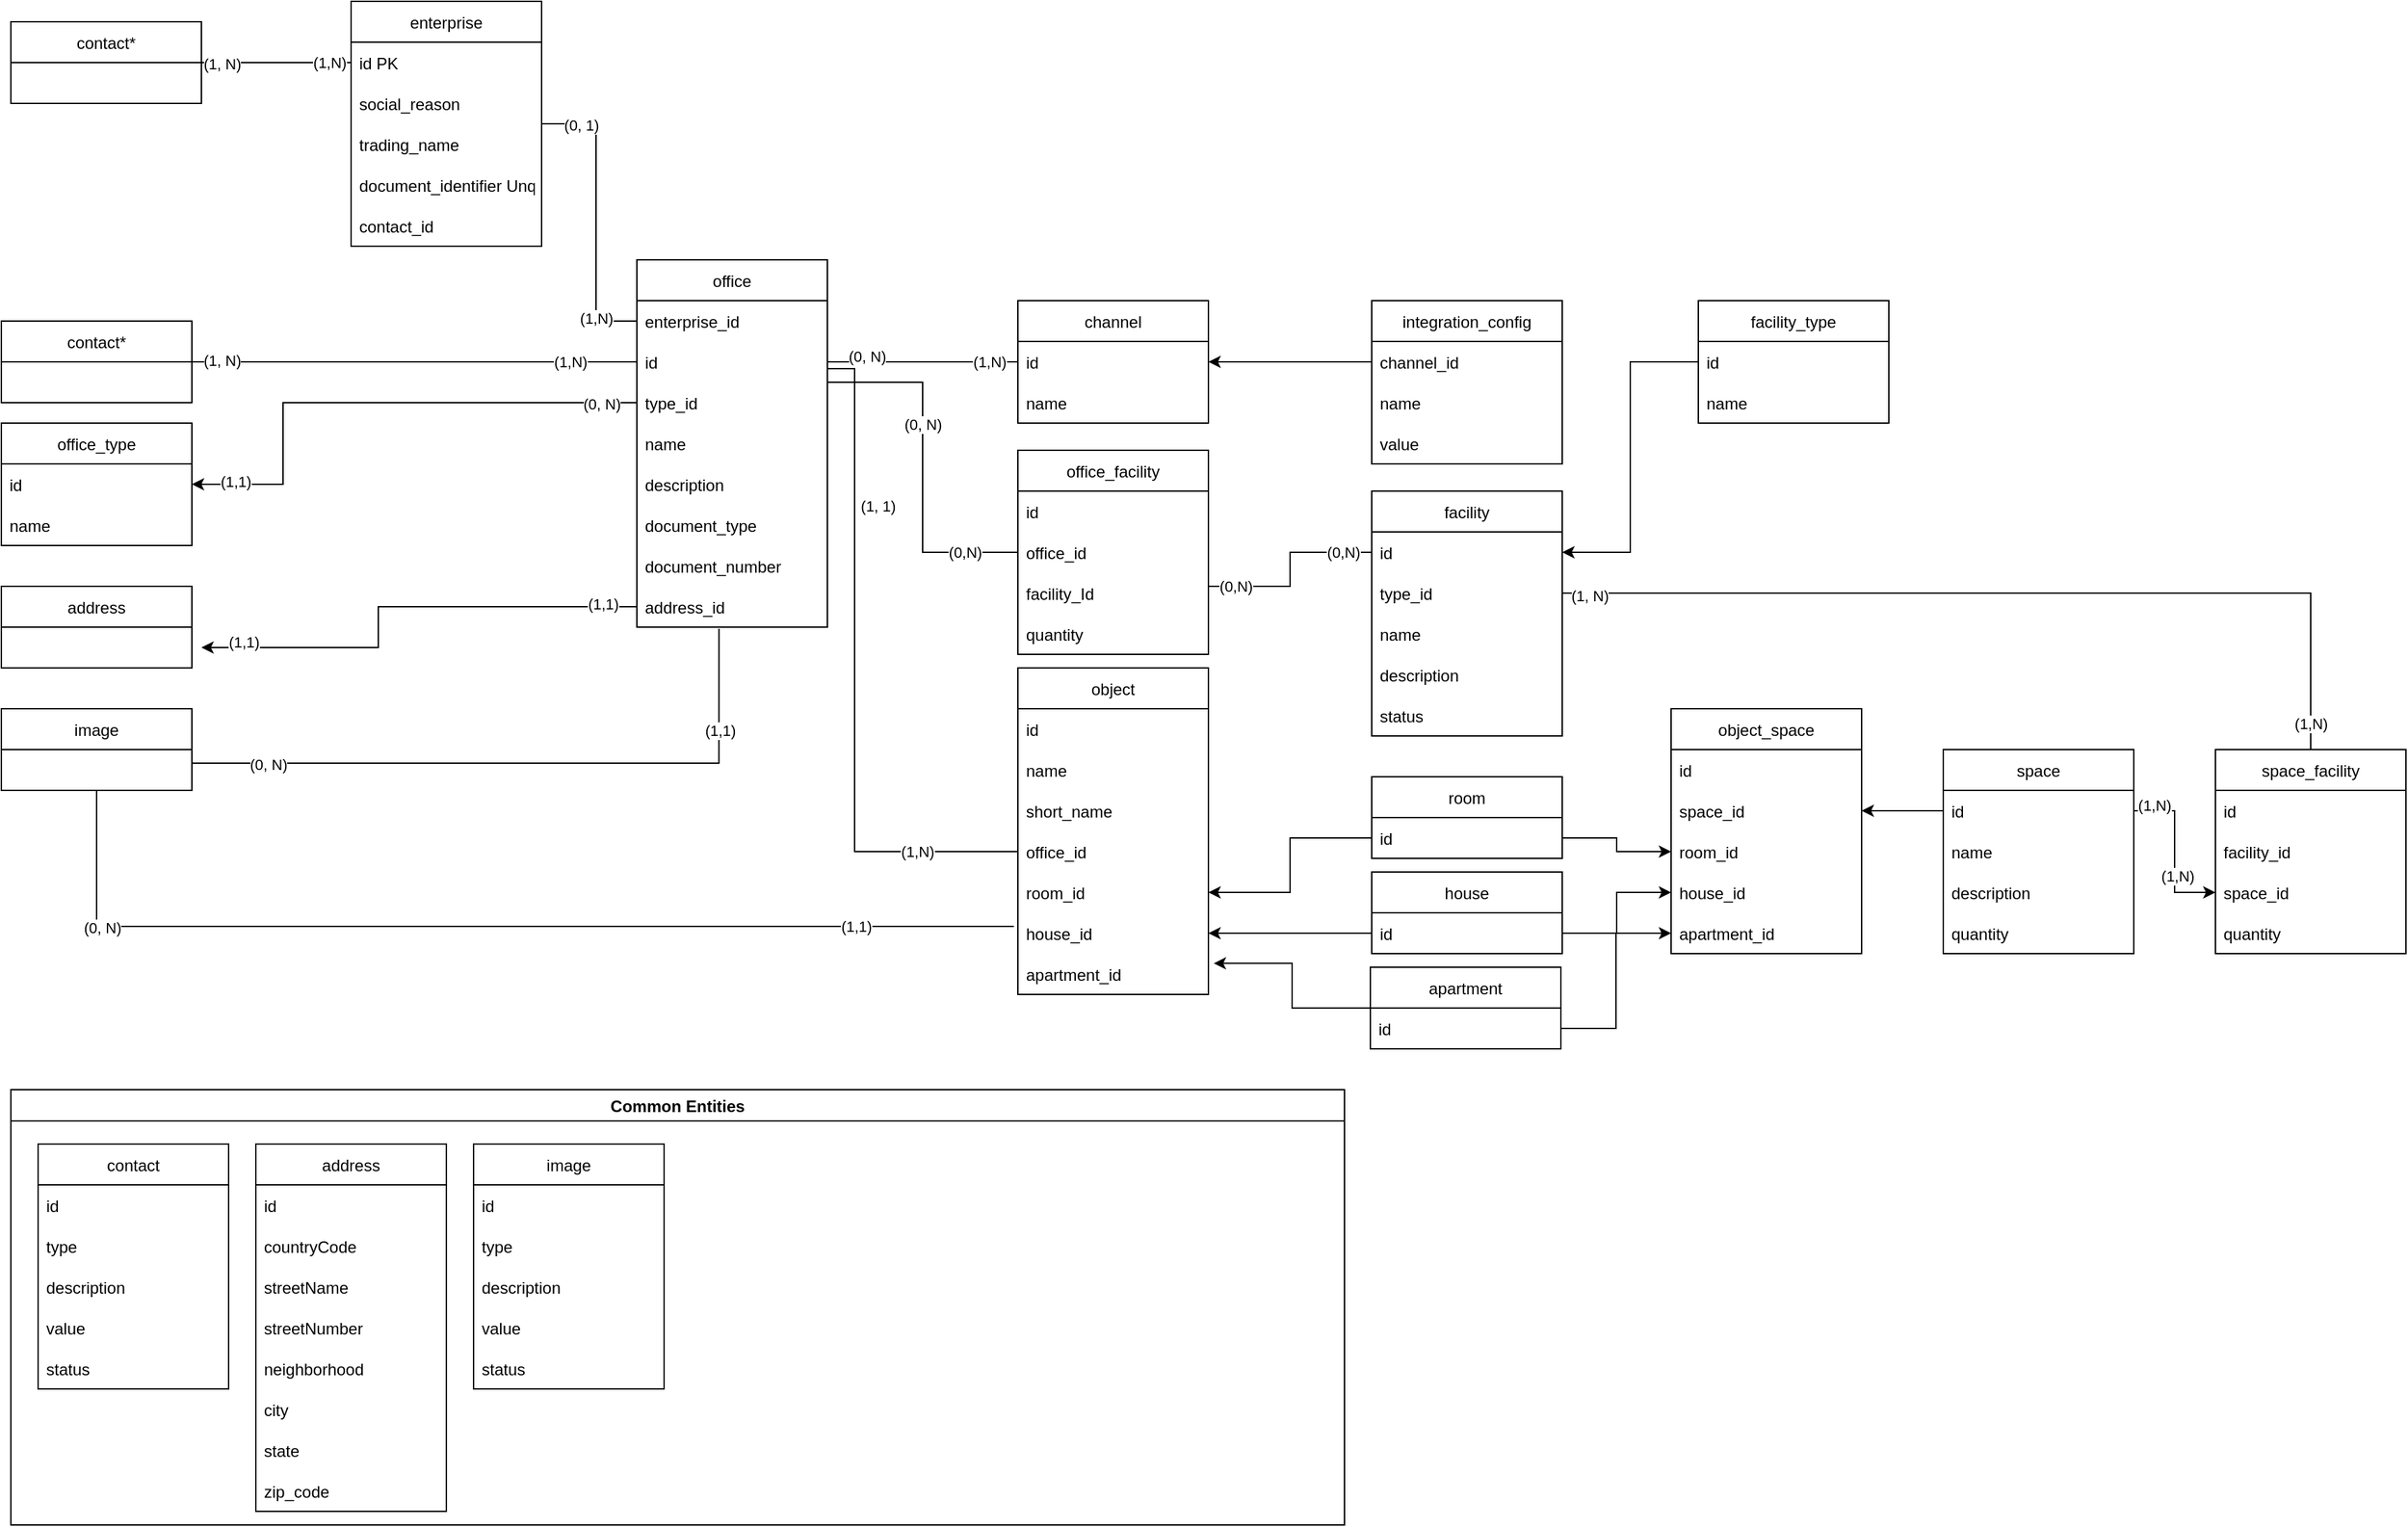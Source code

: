 <mxfile version="16.5.1" type="device"><diagram id="pafMn17wv0lzfohcR5Ko" name="DER"><mxGraphModel dx="1688" dy="1813" grid="1" gridSize="10" guides="1" tooltips="1" connect="1" arrows="1" fold="1" page="1" pageScale="1" pageWidth="2339" pageHeight="3300" math="0" shadow="0"><root><mxCell id="0"/><mxCell id="1" parent="0"/><mxCell id="n1-4J2_7XrWaSZoGUqgl-1" value="enterprise" style="swimlane;fontStyle=0;childLayout=stackLayout;horizontal=1;startSize=30;horizontalStack=0;resizeParent=1;resizeParentMax=0;resizeLast=0;collapsible=1;marginBottom=0;" parent="1" vertex="1"><mxGeometry x="280" y="30" width="140" height="180" as="geometry"/></mxCell><mxCell id="n1-4J2_7XrWaSZoGUqgl-2" value="id PK" style="text;strokeColor=none;fillColor=none;align=left;verticalAlign=middle;spacingLeft=4;spacingRight=4;overflow=hidden;points=[[0,0.5],[1,0.5]];portConstraint=eastwest;rotatable=0;" parent="n1-4J2_7XrWaSZoGUqgl-1" vertex="1"><mxGeometry y="30" width="140" height="30" as="geometry"/></mxCell><mxCell id="n1-4J2_7XrWaSZoGUqgl-3" value="social_reason" style="text;strokeColor=none;fillColor=none;align=left;verticalAlign=middle;spacingLeft=4;spacingRight=4;overflow=hidden;points=[[0,0.5],[1,0.5]];portConstraint=eastwest;rotatable=0;" parent="n1-4J2_7XrWaSZoGUqgl-1" vertex="1"><mxGeometry y="60" width="140" height="30" as="geometry"/></mxCell><mxCell id="lHMteB2irA5hA7A9VkVE-25" value="trading_name" style="text;strokeColor=none;fillColor=none;align=left;verticalAlign=middle;spacingLeft=4;spacingRight=4;overflow=hidden;points=[[0,0.5],[1,0.5]];portConstraint=eastwest;rotatable=0;" parent="n1-4J2_7XrWaSZoGUqgl-1" vertex="1"><mxGeometry y="90" width="140" height="30" as="geometry"/></mxCell><mxCell id="lHMteB2irA5hA7A9VkVE-26" value="document_identifier Unq" style="text;strokeColor=none;fillColor=none;align=left;verticalAlign=middle;spacingLeft=4;spacingRight=4;overflow=hidden;points=[[0,0.5],[1,0.5]];portConstraint=eastwest;rotatable=0;" parent="n1-4J2_7XrWaSZoGUqgl-1" vertex="1"><mxGeometry y="120" width="140" height="30" as="geometry"/></mxCell><mxCell id="lHMteB2irA5hA7A9VkVE-27" value="contact_id" style="text;strokeColor=none;fillColor=none;align=left;verticalAlign=middle;spacingLeft=4;spacingRight=4;overflow=hidden;points=[[0,0.5],[1,0.5]];portConstraint=eastwest;rotatable=0;" parent="n1-4J2_7XrWaSZoGUqgl-1" vertex="1"><mxGeometry y="150" width="140" height="30" as="geometry"/></mxCell><mxCell id="n1-4J2_7XrWaSZoGUqgl-5" value="office" style="swimlane;fontStyle=0;childLayout=stackLayout;horizontal=1;startSize=30;horizontalStack=0;resizeParent=1;resizeParentMax=0;resizeLast=0;collapsible=1;marginBottom=0;" parent="1" vertex="1"><mxGeometry x="490" y="220" width="140" height="270" as="geometry"/></mxCell><mxCell id="n1-4J2_7XrWaSZoGUqgl-6" value="enterprise_id" style="text;strokeColor=none;fillColor=none;align=left;verticalAlign=middle;spacingLeft=4;spacingRight=4;overflow=hidden;points=[[0,0.5],[1,0.5]];portConstraint=eastwest;rotatable=0;" parent="n1-4J2_7XrWaSZoGUqgl-5" vertex="1"><mxGeometry y="30" width="140" height="30" as="geometry"/></mxCell><mxCell id="n1-4J2_7XrWaSZoGUqgl-7" value="id" style="text;strokeColor=none;fillColor=none;align=left;verticalAlign=middle;spacingLeft=4;spacingRight=4;overflow=hidden;points=[[0,0.5],[1,0.5]];portConstraint=eastwest;rotatable=0;" parent="n1-4J2_7XrWaSZoGUqgl-5" vertex="1"><mxGeometry y="60" width="140" height="30" as="geometry"/></mxCell><mxCell id="n1-4J2_7XrWaSZoGUqgl-40" value="type_id" style="text;strokeColor=none;fillColor=none;align=left;verticalAlign=middle;spacingLeft=4;spacingRight=4;overflow=hidden;points=[[0,0.5],[1,0.5]];portConstraint=eastwest;rotatable=0;" parent="n1-4J2_7XrWaSZoGUqgl-5" vertex="1"><mxGeometry y="90" width="140" height="30" as="geometry"/></mxCell><mxCell id="n1-4J2_7XrWaSZoGUqgl-8" value="name" style="text;strokeColor=none;fillColor=none;align=left;verticalAlign=middle;spacingLeft=4;spacingRight=4;overflow=hidden;points=[[0,0.5],[1,0.5]];portConstraint=eastwest;rotatable=0;" parent="n1-4J2_7XrWaSZoGUqgl-5" vertex="1"><mxGeometry y="120" width="140" height="30" as="geometry"/></mxCell><mxCell id="n1-4J2_7XrWaSZoGUqgl-47" value="description" style="text;strokeColor=none;fillColor=none;align=left;verticalAlign=middle;spacingLeft=4;spacingRight=4;overflow=hidden;points=[[0,0.5],[1,0.5]];portConstraint=eastwest;rotatable=0;" parent="n1-4J2_7XrWaSZoGUqgl-5" vertex="1"><mxGeometry y="150" width="140" height="30" as="geometry"/></mxCell><mxCell id="n1-4J2_7XrWaSZoGUqgl-48" value="document_type" style="text;strokeColor=none;fillColor=none;align=left;verticalAlign=middle;spacingLeft=4;spacingRight=4;overflow=hidden;points=[[0,0.5],[1,0.5]];portConstraint=eastwest;rotatable=0;" parent="n1-4J2_7XrWaSZoGUqgl-5" vertex="1"><mxGeometry y="180" width="140" height="30" as="geometry"/></mxCell><mxCell id="n1-4J2_7XrWaSZoGUqgl-49" value="document_number" style="text;strokeColor=none;fillColor=none;align=left;verticalAlign=middle;spacingLeft=4;spacingRight=4;overflow=hidden;points=[[0,0.5],[1,0.5]];portConstraint=eastwest;rotatable=0;" parent="n1-4J2_7XrWaSZoGUqgl-5" vertex="1"><mxGeometry y="210" width="140" height="30" as="geometry"/></mxCell><mxCell id="n1-4J2_7XrWaSZoGUqgl-75" value="address_id" style="text;strokeColor=none;fillColor=none;align=left;verticalAlign=middle;spacingLeft=4;spacingRight=4;overflow=hidden;points=[[0,0.5],[1,0.5]];portConstraint=eastwest;rotatable=0;" parent="n1-4J2_7XrWaSZoGUqgl-5" vertex="1"><mxGeometry y="240" width="140" height="30" as="geometry"/></mxCell><mxCell id="n1-4J2_7XrWaSZoGUqgl-16" value="object" style="swimlane;fontStyle=0;childLayout=stackLayout;horizontal=1;startSize=30;horizontalStack=0;resizeParent=1;resizeParentMax=0;resizeLast=0;collapsible=1;marginBottom=0;" parent="1" vertex="1"><mxGeometry x="770" y="520" width="140" height="240" as="geometry"/></mxCell><mxCell id="n1-4J2_7XrWaSZoGUqgl-17" value="id" style="text;strokeColor=none;fillColor=none;align=left;verticalAlign=middle;spacingLeft=4;spacingRight=4;overflow=hidden;points=[[0,0.5],[1,0.5]];portConstraint=eastwest;rotatable=0;" parent="n1-4J2_7XrWaSZoGUqgl-16" vertex="1"><mxGeometry y="30" width="140" height="30" as="geometry"/></mxCell><mxCell id="n1-4J2_7XrWaSZoGUqgl-94" value="name" style="text;strokeColor=none;fillColor=none;align=left;verticalAlign=middle;spacingLeft=4;spacingRight=4;overflow=hidden;points=[[0,0.5],[1,0.5]];portConstraint=eastwest;rotatable=0;" parent="n1-4J2_7XrWaSZoGUqgl-16" vertex="1"><mxGeometry y="60" width="140" height="30" as="geometry"/></mxCell><mxCell id="n1-4J2_7XrWaSZoGUqgl-102" value="short_name" style="text;strokeColor=none;fillColor=none;align=left;verticalAlign=middle;spacingLeft=4;spacingRight=4;overflow=hidden;points=[[0,0.5],[1,0.5]];portConstraint=eastwest;rotatable=0;" parent="n1-4J2_7XrWaSZoGUqgl-16" vertex="1"><mxGeometry y="90" width="140" height="30" as="geometry"/></mxCell><mxCell id="n1-4J2_7XrWaSZoGUqgl-29" value="office_id" style="text;strokeColor=none;fillColor=none;align=left;verticalAlign=middle;spacingLeft=4;spacingRight=4;overflow=hidden;points=[[0,0.5],[1,0.5]];portConstraint=eastwest;rotatable=0;" parent="n1-4J2_7XrWaSZoGUqgl-16" vertex="1"><mxGeometry y="120" width="140" height="30" as="geometry"/></mxCell><mxCell id="n1-4J2_7XrWaSZoGUqgl-18" value="room_id" style="text;strokeColor=none;fillColor=none;align=left;verticalAlign=middle;spacingLeft=4;spacingRight=4;overflow=hidden;points=[[0,0.5],[1,0.5]];portConstraint=eastwest;rotatable=0;" parent="n1-4J2_7XrWaSZoGUqgl-16" vertex="1"><mxGeometry y="150" width="140" height="30" as="geometry"/></mxCell><mxCell id="n1-4J2_7XrWaSZoGUqgl-19" value="house_id" style="text;strokeColor=none;fillColor=none;align=left;verticalAlign=middle;spacingLeft=4;spacingRight=4;overflow=hidden;points=[[0,0.5],[1,0.5]];portConstraint=eastwest;rotatable=0;" parent="n1-4J2_7XrWaSZoGUqgl-16" vertex="1"><mxGeometry y="180" width="140" height="30" as="geometry"/></mxCell><mxCell id="n1-4J2_7XrWaSZoGUqgl-90" value="apartment_id" style="text;strokeColor=none;fillColor=none;align=left;verticalAlign=middle;spacingLeft=4;spacingRight=4;overflow=hidden;points=[[0,0.5],[1,0.5]];portConstraint=eastwest;rotatable=0;" parent="n1-4J2_7XrWaSZoGUqgl-16" vertex="1"><mxGeometry y="210" width="140" height="30" as="geometry"/></mxCell><mxCell id="n1-4J2_7XrWaSZoGUqgl-20" value="office_facility" style="swimlane;fontStyle=0;childLayout=stackLayout;horizontal=1;startSize=30;horizontalStack=0;resizeParent=1;resizeParentMax=0;resizeLast=0;collapsible=1;marginBottom=0;" parent="1" vertex="1"><mxGeometry x="770" y="360" width="140" height="150" as="geometry"/></mxCell><mxCell id="n1-4J2_7XrWaSZoGUqgl-21" value="id" style="text;strokeColor=none;fillColor=none;align=left;verticalAlign=middle;spacingLeft=4;spacingRight=4;overflow=hidden;points=[[0,0.5],[1,0.5]];portConstraint=eastwest;rotatable=0;" parent="n1-4J2_7XrWaSZoGUqgl-20" vertex="1"><mxGeometry y="30" width="140" height="30" as="geometry"/></mxCell><mxCell id="n1-4J2_7XrWaSZoGUqgl-25" value="office_id" style="text;strokeColor=none;fillColor=none;align=left;verticalAlign=middle;spacingLeft=4;spacingRight=4;overflow=hidden;points=[[0,0.5],[1,0.5]];portConstraint=eastwest;rotatable=0;" parent="n1-4J2_7XrWaSZoGUqgl-20" vertex="1"><mxGeometry y="60" width="140" height="30" as="geometry"/></mxCell><mxCell id="n1-4J2_7XrWaSZoGUqgl-22" value="facility_Id" style="text;strokeColor=none;fillColor=none;align=left;verticalAlign=middle;spacingLeft=4;spacingRight=4;overflow=hidden;points=[[0,0.5],[1,0.5]];portConstraint=eastwest;rotatable=0;" parent="n1-4J2_7XrWaSZoGUqgl-20" vertex="1"><mxGeometry y="90" width="140" height="30" as="geometry"/></mxCell><mxCell id="n1-4J2_7XrWaSZoGUqgl-23" value="quantity" style="text;strokeColor=none;fillColor=none;align=left;verticalAlign=middle;spacingLeft=4;spacingRight=4;overflow=hidden;points=[[0,0.5],[1,0.5]];portConstraint=eastwest;rotatable=0;" parent="n1-4J2_7XrWaSZoGUqgl-20" vertex="1"><mxGeometry y="120" width="140" height="30" as="geometry"/></mxCell><mxCell id="n1-4J2_7XrWaSZoGUqgl-41" value="office_type" style="swimlane;fontStyle=0;childLayout=stackLayout;horizontal=1;startSize=30;horizontalStack=0;resizeParent=1;resizeParentMax=0;resizeLast=0;collapsible=1;marginBottom=0;" parent="1" vertex="1"><mxGeometry x="23" y="340" width="140" height="90" as="geometry"/></mxCell><mxCell id="n1-4J2_7XrWaSZoGUqgl-42" value="id" style="text;strokeColor=none;fillColor=none;align=left;verticalAlign=middle;spacingLeft=4;spacingRight=4;overflow=hidden;points=[[0,0.5],[1,0.5]];portConstraint=eastwest;rotatable=0;" parent="n1-4J2_7XrWaSZoGUqgl-41" vertex="1"><mxGeometry y="30" width="140" height="30" as="geometry"/></mxCell><mxCell id="n1-4J2_7XrWaSZoGUqgl-43" value="name" style="text;strokeColor=none;fillColor=none;align=left;verticalAlign=middle;spacingLeft=4;spacingRight=4;overflow=hidden;points=[[0,0.5],[1,0.5]];portConstraint=eastwest;rotatable=0;" parent="n1-4J2_7XrWaSZoGUqgl-41" vertex="1"><mxGeometry y="60" width="140" height="30" as="geometry"/></mxCell><mxCell id="n1-4J2_7XrWaSZoGUqgl-46" style="edgeStyle=elbowEdgeStyle;rounded=0;orthogonalLoop=1;jettySize=auto;html=1;" parent="1" source="n1-4J2_7XrWaSZoGUqgl-40" target="n1-4J2_7XrWaSZoGUqgl-42" edge="1"><mxGeometry relative="1" as="geometry"><Array as="points"><mxPoint x="230" y="350"/><mxPoint x="210" y="350"/><mxPoint x="200" y="360"/></Array></mxGeometry></mxCell><mxCell id="lHMteB2irA5hA7A9VkVE-55" value="(1,1)" style="edgeLabel;html=1;align=center;verticalAlign=middle;resizable=0;points=[];" parent="n1-4J2_7XrWaSZoGUqgl-46" vertex="1" connectable="0"><mxGeometry x="-0.835" y="3" relative="1" as="geometry"><mxPoint x="-263" y="55" as="offset"/></mxGeometry></mxCell><mxCell id="lHMteB2irA5hA7A9VkVE-56" value="(0, N)" style="edgeLabel;html=1;align=center;verticalAlign=middle;resizable=0;points=[];" parent="n1-4J2_7XrWaSZoGUqgl-46" vertex="1" connectable="0"><mxGeometry x="0.871" y="2" relative="1" as="geometry"><mxPoint x="276" y="-61" as="offset"/></mxGeometry></mxCell><mxCell id="n1-4J2_7XrWaSZoGUqgl-68" value="address" style="swimlane;fontStyle=0;childLayout=stackLayout;horizontal=1;startSize=30;horizontalStack=0;resizeParent=1;resizeParentMax=0;resizeLast=0;collapsible=1;marginBottom=0;" parent="1" vertex="1"><mxGeometry x="23" y="460" width="140" height="60" as="geometry"/></mxCell><mxCell id="n1-4J2_7XrWaSZoGUqgl-76" style="edgeStyle=elbowEdgeStyle;rounded=0;orthogonalLoop=1;jettySize=auto;html=1;exitX=0;exitY=0.5;exitDx=0;exitDy=0;" parent="1" source="n1-4J2_7XrWaSZoGUqgl-75" edge="1"><mxGeometry relative="1" as="geometry"><mxPoint x="170" y="505" as="targetPoint"/><Array as="points"><mxPoint x="300" y="490"/><mxPoint x="170" y="475"/></Array></mxGeometry></mxCell><mxCell id="lHMteB2irA5hA7A9VkVE-57" value="(1,1)" style="edgeLabel;html=1;align=center;verticalAlign=middle;resizable=0;points=[];" parent="n1-4J2_7XrWaSZoGUqgl-76" vertex="1" connectable="0"><mxGeometry x="-0.855" y="-2" relative="1" as="geometry"><mxPoint as="offset"/></mxGeometry></mxCell><mxCell id="lHMteB2irA5hA7A9VkVE-58" value="(1,1)" style="edgeLabel;html=1;align=center;verticalAlign=middle;resizable=0;points=[];" parent="n1-4J2_7XrWaSZoGUqgl-76" vertex="1" connectable="0"><mxGeometry x="0.824" y="-4" relative="1" as="geometry"><mxPoint as="offset"/></mxGeometry></mxCell><mxCell id="n1-4J2_7XrWaSZoGUqgl-77" style="edgeStyle=elbowEdgeStyle;rounded=0;orthogonalLoop=1;jettySize=auto;html=1;exitX=0.5;exitY=0;exitDx=0;exitDy=0;" parent="1" source="n1-4J2_7XrWaSZoGUqgl-68" target="n1-4J2_7XrWaSZoGUqgl-68" edge="1"><mxGeometry relative="1" as="geometry"/></mxCell><mxCell id="n1-4J2_7XrWaSZoGUqgl-78" value="room" style="swimlane;fontStyle=0;childLayout=stackLayout;horizontal=1;startSize=30;horizontalStack=0;resizeParent=1;resizeParentMax=0;resizeLast=0;collapsible=1;marginBottom=0;" parent="1" vertex="1"><mxGeometry x="1030" y="600" width="140" height="60" as="geometry"/></mxCell><mxCell id="n1-4J2_7XrWaSZoGUqgl-79" value="id" style="text;strokeColor=none;fillColor=none;align=left;verticalAlign=middle;spacingLeft=4;spacingRight=4;overflow=hidden;points=[[0,0.5],[1,0.5]];portConstraint=eastwest;rotatable=0;" parent="n1-4J2_7XrWaSZoGUqgl-78" vertex="1"><mxGeometry y="30" width="140" height="30" as="geometry"/></mxCell><mxCell id="n1-4J2_7XrWaSZoGUqgl-83" value="house" style="swimlane;fontStyle=0;childLayout=stackLayout;horizontal=1;startSize=30;horizontalStack=0;resizeParent=1;resizeParentMax=0;resizeLast=0;collapsible=1;marginBottom=0;" parent="1" vertex="1"><mxGeometry x="1030" y="670" width="140" height="60" as="geometry"/></mxCell><mxCell id="n1-4J2_7XrWaSZoGUqgl-84" value="id" style="text;strokeColor=none;fillColor=none;align=left;verticalAlign=middle;spacingLeft=4;spacingRight=4;overflow=hidden;points=[[0,0.5],[1,0.5]];portConstraint=eastwest;rotatable=0;" parent="n1-4J2_7XrWaSZoGUqgl-83" vertex="1"><mxGeometry y="30" width="140" height="30" as="geometry"/></mxCell><mxCell id="n1-4J2_7XrWaSZoGUqgl-93" style="edgeStyle=elbowEdgeStyle;rounded=0;orthogonalLoop=1;jettySize=auto;html=1;entryX=1.028;entryY=0.239;entryDx=0;entryDy=0;entryPerimeter=0;" parent="1" source="n1-4J2_7XrWaSZoGUqgl-88" target="n1-4J2_7XrWaSZoGUqgl-90" edge="1"><mxGeometry relative="1" as="geometry"><mxPoint x="930" y="680.0" as="targetPoint"/></mxGeometry></mxCell><mxCell id="n1-4J2_7XrWaSZoGUqgl-88" value="apartment" style="swimlane;fontStyle=0;childLayout=stackLayout;horizontal=1;startSize=30;horizontalStack=0;resizeParent=1;resizeParentMax=0;resizeLast=0;collapsible=1;marginBottom=0;" parent="1" vertex="1"><mxGeometry x="1029" y="740" width="140" height="60" as="geometry"/></mxCell><mxCell id="n1-4J2_7XrWaSZoGUqgl-89" value="id" style="text;strokeColor=none;fillColor=none;align=left;verticalAlign=middle;spacingLeft=4;spacingRight=4;overflow=hidden;points=[[0,0.5],[1,0.5]];portConstraint=eastwest;rotatable=0;" parent="n1-4J2_7XrWaSZoGUqgl-88" vertex="1"><mxGeometry y="30" width="140" height="30" as="geometry"/></mxCell><mxCell id="n1-4J2_7XrWaSZoGUqgl-91" style="edgeStyle=elbowEdgeStyle;rounded=0;orthogonalLoop=1;jettySize=auto;html=1;entryX=1;entryY=0.5;entryDx=0;entryDy=0;" parent="1" source="n1-4J2_7XrWaSZoGUqgl-79" target="n1-4J2_7XrWaSZoGUqgl-18" edge="1"><mxGeometry relative="1" as="geometry"/></mxCell><mxCell id="n1-4J2_7XrWaSZoGUqgl-92" style="edgeStyle=elbowEdgeStyle;rounded=0;orthogonalLoop=1;jettySize=auto;html=1;entryX=1;entryY=0.5;entryDx=0;entryDy=0;" parent="1" source="n1-4J2_7XrWaSZoGUqgl-84" target="n1-4J2_7XrWaSZoGUqgl-19" edge="1"><mxGeometry relative="1" as="geometry"/></mxCell><mxCell id="n1-4J2_7XrWaSZoGUqgl-103" value="channel" style="swimlane;fontStyle=0;childLayout=stackLayout;horizontal=1;startSize=30;horizontalStack=0;resizeParent=1;resizeParentMax=0;resizeLast=0;collapsible=1;marginBottom=0;" parent="1" vertex="1"><mxGeometry x="770" y="250" width="140" height="90" as="geometry"/></mxCell><mxCell id="n1-4J2_7XrWaSZoGUqgl-104" value="id" style="text;strokeColor=none;fillColor=none;align=left;verticalAlign=middle;spacingLeft=4;spacingRight=4;overflow=hidden;points=[[0,0.5],[1,0.5]];portConstraint=eastwest;rotatable=0;" parent="n1-4J2_7XrWaSZoGUqgl-103" vertex="1"><mxGeometry y="30" width="140" height="30" as="geometry"/></mxCell><mxCell id="n1-4J2_7XrWaSZoGUqgl-105" value="name" style="text;strokeColor=none;fillColor=none;align=left;verticalAlign=middle;spacingLeft=4;spacingRight=4;overflow=hidden;points=[[0,0.5],[1,0.5]];portConstraint=eastwest;rotatable=0;" parent="n1-4J2_7XrWaSZoGUqgl-103" vertex="1"><mxGeometry y="60" width="140" height="30" as="geometry"/></mxCell><mxCell id="n1-4J2_7XrWaSZoGUqgl-114" value="integration_config" style="swimlane;fontStyle=0;childLayout=stackLayout;horizontal=1;startSize=30;horizontalStack=0;resizeParent=1;resizeParentMax=0;resizeLast=0;collapsible=1;marginBottom=0;" parent="1" vertex="1"><mxGeometry x="1030" y="250" width="140" height="120" as="geometry"/></mxCell><mxCell id="n1-4J2_7XrWaSZoGUqgl-115" value="channel_id" style="text;strokeColor=none;fillColor=none;align=left;verticalAlign=middle;spacingLeft=4;spacingRight=4;overflow=hidden;points=[[0,0.5],[1,0.5]];portConstraint=eastwest;rotatable=0;" parent="n1-4J2_7XrWaSZoGUqgl-114" vertex="1"><mxGeometry y="30" width="140" height="30" as="geometry"/></mxCell><mxCell id="n1-4J2_7XrWaSZoGUqgl-116" value="name" style="text;strokeColor=none;fillColor=none;align=left;verticalAlign=middle;spacingLeft=4;spacingRight=4;overflow=hidden;points=[[0,0.5],[1,0.5]];portConstraint=eastwest;rotatable=0;" parent="n1-4J2_7XrWaSZoGUqgl-114" vertex="1"><mxGeometry y="60" width="140" height="30" as="geometry"/></mxCell><mxCell id="n1-4J2_7XrWaSZoGUqgl-117" value="value" style="text;strokeColor=none;fillColor=none;align=left;verticalAlign=middle;spacingLeft=4;spacingRight=4;overflow=hidden;points=[[0,0.5],[1,0.5]];portConstraint=eastwest;rotatable=0;" parent="n1-4J2_7XrWaSZoGUqgl-114" vertex="1"><mxGeometry y="90" width="140" height="30" as="geometry"/></mxCell><mxCell id="n1-4J2_7XrWaSZoGUqgl-118" style="edgeStyle=elbowEdgeStyle;rounded=0;orthogonalLoop=1;jettySize=auto;html=1;" parent="1" source="n1-4J2_7XrWaSZoGUqgl-115" target="n1-4J2_7XrWaSZoGUqgl-104" edge="1"><mxGeometry relative="1" as="geometry"/></mxCell><mxCell id="n1-4J2_7XrWaSZoGUqgl-119" value="space" style="swimlane;fontStyle=0;childLayout=stackLayout;horizontal=1;startSize=30;horizontalStack=0;resizeParent=1;resizeParentMax=0;resizeLast=0;collapsible=1;marginBottom=0;" parent="1" vertex="1"><mxGeometry x="1450" y="580" width="140" height="150" as="geometry"/></mxCell><mxCell id="n1-4J2_7XrWaSZoGUqgl-120" value="id" style="text;strokeColor=none;fillColor=none;align=left;verticalAlign=middle;spacingLeft=4;spacingRight=4;overflow=hidden;points=[[0,0.5],[1,0.5]];portConstraint=eastwest;rotatable=0;" parent="n1-4J2_7XrWaSZoGUqgl-119" vertex="1"><mxGeometry y="30" width="140" height="30" as="geometry"/></mxCell><mxCell id="n1-4J2_7XrWaSZoGUqgl-123" value="name" style="text;strokeColor=none;fillColor=none;align=left;verticalAlign=middle;spacingLeft=4;spacingRight=4;overflow=hidden;points=[[0,0.5],[1,0.5]];portConstraint=eastwest;rotatable=0;" parent="n1-4J2_7XrWaSZoGUqgl-119" vertex="1"><mxGeometry y="60" width="140" height="30" as="geometry"/></mxCell><mxCell id="n1-4J2_7XrWaSZoGUqgl-124" value="description" style="text;strokeColor=none;fillColor=none;align=left;verticalAlign=middle;spacingLeft=4;spacingRight=4;overflow=hidden;points=[[0,0.5],[1,0.5]];portConstraint=eastwest;rotatable=0;" parent="n1-4J2_7XrWaSZoGUqgl-119" vertex="1"><mxGeometry y="90" width="140" height="30" as="geometry"/></mxCell><mxCell id="n1-4J2_7XrWaSZoGUqgl-125" value="quantity" style="text;strokeColor=none;fillColor=none;align=left;verticalAlign=middle;spacingLeft=4;spacingRight=4;overflow=hidden;points=[[0,0.5],[1,0.5]];portConstraint=eastwest;rotatable=0;" parent="n1-4J2_7XrWaSZoGUqgl-119" vertex="1"><mxGeometry y="120" width="140" height="30" as="geometry"/></mxCell><mxCell id="n1-4J2_7XrWaSZoGUqgl-126" value="object_space" style="swimlane;fontStyle=0;childLayout=stackLayout;horizontal=1;startSize=30;horizontalStack=0;resizeParent=1;resizeParentMax=0;resizeLast=0;collapsible=1;marginBottom=0;" parent="1" vertex="1"><mxGeometry x="1250" y="550" width="140" height="180" as="geometry"/></mxCell><mxCell id="n1-4J2_7XrWaSZoGUqgl-127" value="id" style="text;strokeColor=none;fillColor=none;align=left;verticalAlign=middle;spacingLeft=4;spacingRight=4;overflow=hidden;points=[[0,0.5],[1,0.5]];portConstraint=eastwest;rotatable=0;" parent="n1-4J2_7XrWaSZoGUqgl-126" vertex="1"><mxGeometry y="30" width="140" height="30" as="geometry"/></mxCell><mxCell id="n1-4J2_7XrWaSZoGUqgl-169" value="space_id" style="text;strokeColor=none;fillColor=none;align=left;verticalAlign=middle;spacingLeft=4;spacingRight=4;overflow=hidden;points=[[0,0.5],[1,0.5]];portConstraint=eastwest;rotatable=0;" parent="n1-4J2_7XrWaSZoGUqgl-126" vertex="1"><mxGeometry y="60" width="140" height="30" as="geometry"/></mxCell><mxCell id="n1-4J2_7XrWaSZoGUqgl-166" value="room_id" style="text;strokeColor=none;fillColor=none;align=left;verticalAlign=middle;spacingLeft=4;spacingRight=4;overflow=hidden;points=[[0,0.5],[1,0.5]];portConstraint=eastwest;rotatable=0;" parent="n1-4J2_7XrWaSZoGUqgl-126" vertex="1"><mxGeometry y="90" width="140" height="30" as="geometry"/></mxCell><mxCell id="n1-4J2_7XrWaSZoGUqgl-167" value="house_id" style="text;strokeColor=none;fillColor=none;align=left;verticalAlign=middle;spacingLeft=4;spacingRight=4;overflow=hidden;points=[[0,0.5],[1,0.5]];portConstraint=eastwest;rotatable=0;" parent="n1-4J2_7XrWaSZoGUqgl-126" vertex="1"><mxGeometry y="120" width="140" height="30" as="geometry"/></mxCell><mxCell id="n1-4J2_7XrWaSZoGUqgl-168" value="apartment_id" style="text;strokeColor=none;fillColor=none;align=left;verticalAlign=middle;spacingLeft=4;spacingRight=4;overflow=hidden;points=[[0,0.5],[1,0.5]];portConstraint=eastwest;rotatable=0;" parent="n1-4J2_7XrWaSZoGUqgl-126" vertex="1"><mxGeometry y="150" width="140" height="30" as="geometry"/></mxCell><mxCell id="n1-4J2_7XrWaSZoGUqgl-134" value="space_facility" style="swimlane;fontStyle=0;childLayout=stackLayout;horizontal=1;startSize=30;horizontalStack=0;resizeParent=1;resizeParentMax=0;resizeLast=0;collapsible=1;marginBottom=0;" parent="1" vertex="1"><mxGeometry x="1650" y="580" width="140" height="150" as="geometry"/></mxCell><mxCell id="n1-4J2_7XrWaSZoGUqgl-135" value="id" style="text;strokeColor=none;fillColor=none;align=left;verticalAlign=middle;spacingLeft=4;spacingRight=4;overflow=hidden;points=[[0,0.5],[1,0.5]];portConstraint=eastwest;rotatable=0;" parent="n1-4J2_7XrWaSZoGUqgl-134" vertex="1"><mxGeometry y="30" width="140" height="30" as="geometry"/></mxCell><mxCell id="n1-4J2_7XrWaSZoGUqgl-136" value="facility_id" style="text;strokeColor=none;fillColor=none;align=left;verticalAlign=middle;spacingLeft=4;spacingRight=4;overflow=hidden;points=[[0,0.5],[1,0.5]];portConstraint=eastwest;rotatable=0;" parent="n1-4J2_7XrWaSZoGUqgl-134" vertex="1"><mxGeometry y="60" width="140" height="30" as="geometry"/></mxCell><mxCell id="n1-4J2_7XrWaSZoGUqgl-160" value="space_id" style="text;strokeColor=none;fillColor=none;align=left;verticalAlign=middle;spacingLeft=4;spacingRight=4;overflow=hidden;points=[[0,0.5],[1,0.5]];portConstraint=eastwest;rotatable=0;" parent="n1-4J2_7XrWaSZoGUqgl-134" vertex="1"><mxGeometry y="90" width="140" height="30" as="geometry"/></mxCell><mxCell id="n1-4J2_7XrWaSZoGUqgl-138" value="quantity" style="text;strokeColor=none;fillColor=none;align=left;verticalAlign=middle;spacingLeft=4;spacingRight=4;overflow=hidden;points=[[0,0.5],[1,0.5]];portConstraint=eastwest;rotatable=0;" parent="n1-4J2_7XrWaSZoGUqgl-134" vertex="1"><mxGeometry y="120" width="140" height="30" as="geometry"/></mxCell><mxCell id="n1-4J2_7XrWaSZoGUqgl-139" value="facility" style="swimlane;fontStyle=0;childLayout=stackLayout;horizontal=1;startSize=30;horizontalStack=0;resizeParent=1;resizeParentMax=0;resizeLast=0;collapsible=1;marginBottom=0;" parent="1" vertex="1"><mxGeometry x="1030" y="390" width="140" height="180" as="geometry"/></mxCell><mxCell id="n1-4J2_7XrWaSZoGUqgl-140" value="id" style="text;strokeColor=none;fillColor=none;align=left;verticalAlign=middle;spacingLeft=4;spacingRight=4;overflow=hidden;points=[[0,0.5],[1,0.5]];portConstraint=eastwest;rotatable=0;" parent="n1-4J2_7XrWaSZoGUqgl-139" vertex="1"><mxGeometry y="30" width="140" height="30" as="geometry"/></mxCell><mxCell id="n1-4J2_7XrWaSZoGUqgl-147" value="type_id" style="text;strokeColor=none;fillColor=none;align=left;verticalAlign=middle;spacingLeft=4;spacingRight=4;overflow=hidden;points=[[0,0.5],[1,0.5]];portConstraint=eastwest;rotatable=0;" parent="n1-4J2_7XrWaSZoGUqgl-139" vertex="1"><mxGeometry y="60" width="140" height="30" as="geometry"/></mxCell><mxCell id="n1-4J2_7XrWaSZoGUqgl-142" value="name" style="text;strokeColor=none;fillColor=none;align=left;verticalAlign=middle;spacingLeft=4;spacingRight=4;overflow=hidden;points=[[0,0.5],[1,0.5]];portConstraint=eastwest;rotatable=0;" parent="n1-4J2_7XrWaSZoGUqgl-139" vertex="1"><mxGeometry y="90" width="140" height="30" as="geometry"/></mxCell><mxCell id="n1-4J2_7XrWaSZoGUqgl-144" value="description" style="text;strokeColor=none;fillColor=none;align=left;verticalAlign=middle;spacingLeft=4;spacingRight=4;overflow=hidden;points=[[0,0.5],[1,0.5]];portConstraint=eastwest;rotatable=0;" parent="n1-4J2_7XrWaSZoGUqgl-139" vertex="1"><mxGeometry y="120" width="140" height="30" as="geometry"/></mxCell><mxCell id="mQV_jiVucHJm4CmSodIH-31" value="status" style="text;strokeColor=none;fillColor=none;align=left;verticalAlign=middle;spacingLeft=4;spacingRight=4;overflow=hidden;points=[[0,0.5],[1,0.5]];portConstraint=eastwest;rotatable=0;" vertex="1" parent="n1-4J2_7XrWaSZoGUqgl-139"><mxGeometry y="150" width="140" height="30" as="geometry"/></mxCell><mxCell id="n1-4J2_7XrWaSZoGUqgl-145" style="edgeStyle=elbowEdgeStyle;rounded=0;orthogonalLoop=1;jettySize=auto;html=1;exitX=0.75;exitY=0;exitDx=0;exitDy=0;" parent="1" source="n1-4J2_7XrWaSZoGUqgl-20" target="n1-4J2_7XrWaSZoGUqgl-20" edge="1"><mxGeometry relative="1" as="geometry"/></mxCell><mxCell id="n1-4J2_7XrWaSZoGUqgl-148" value="facility_type" style="swimlane;fontStyle=0;childLayout=stackLayout;horizontal=1;startSize=30;horizontalStack=0;resizeParent=1;resizeParentMax=0;resizeLast=0;collapsible=1;marginBottom=0;" parent="1" vertex="1"><mxGeometry x="1270" y="250" width="140" height="90" as="geometry"/></mxCell><mxCell id="n1-4J2_7XrWaSZoGUqgl-149" value="id" style="text;strokeColor=none;fillColor=none;align=left;verticalAlign=middle;spacingLeft=4;spacingRight=4;overflow=hidden;points=[[0,0.5],[1,0.5]];portConstraint=eastwest;rotatable=0;" parent="n1-4J2_7XrWaSZoGUqgl-148" vertex="1"><mxGeometry y="30" width="140" height="30" as="geometry"/></mxCell><mxCell id="n1-4J2_7XrWaSZoGUqgl-151" value="name" style="text;strokeColor=none;fillColor=none;align=left;verticalAlign=middle;spacingLeft=4;spacingRight=4;overflow=hidden;points=[[0,0.5],[1,0.5]];portConstraint=eastwest;rotatable=0;" parent="n1-4J2_7XrWaSZoGUqgl-148" vertex="1"><mxGeometry y="60" width="140" height="30" as="geometry"/></mxCell><mxCell id="n1-4J2_7XrWaSZoGUqgl-153" style="edgeStyle=elbowEdgeStyle;rounded=0;orthogonalLoop=1;jettySize=auto;html=1;entryX=1;entryY=0.5;entryDx=0;entryDy=0;" parent="1" source="n1-4J2_7XrWaSZoGUqgl-149" target="n1-4J2_7XrWaSZoGUqgl-140" edge="1"><mxGeometry relative="1" as="geometry"/></mxCell><mxCell id="n1-4J2_7XrWaSZoGUqgl-161" style="edgeStyle=elbowEdgeStyle;rounded=0;orthogonalLoop=1;jettySize=auto;html=1;entryX=0;entryY=0.5;entryDx=0;entryDy=0;" parent="1" source="n1-4J2_7XrWaSZoGUqgl-120" target="n1-4J2_7XrWaSZoGUqgl-160" edge="1"><mxGeometry relative="1" as="geometry"/></mxCell><mxCell id="n1-4J2_7XrWaSZoGUqgl-170" style="edgeStyle=elbowEdgeStyle;rounded=0;orthogonalLoop=1;jettySize=auto;html=1;entryX=1;entryY=0.5;entryDx=0;entryDy=0;" parent="1" source="n1-4J2_7XrWaSZoGUqgl-120" target="n1-4J2_7XrWaSZoGUqgl-169" edge="1"><mxGeometry relative="1" as="geometry"/></mxCell><mxCell id="n1-4J2_7XrWaSZoGUqgl-171" style="edgeStyle=elbowEdgeStyle;rounded=0;orthogonalLoop=1;jettySize=auto;html=1;entryX=0;entryY=0.5;entryDx=0;entryDy=0;" parent="1" source="n1-4J2_7XrWaSZoGUqgl-79" target="n1-4J2_7XrWaSZoGUqgl-166" edge="1"><mxGeometry relative="1" as="geometry"/></mxCell><mxCell id="n1-4J2_7XrWaSZoGUqgl-172" style="edgeStyle=elbowEdgeStyle;rounded=0;orthogonalLoop=1;jettySize=auto;html=1;" parent="1" source="n1-4J2_7XrWaSZoGUqgl-84" target="n1-4J2_7XrWaSZoGUqgl-167" edge="1"><mxGeometry relative="1" as="geometry"/></mxCell><mxCell id="n1-4J2_7XrWaSZoGUqgl-173" style="edgeStyle=elbowEdgeStyle;rounded=0;orthogonalLoop=1;jettySize=auto;html=1;entryX=0;entryY=0.5;entryDx=0;entryDy=0;" parent="1" source="n1-4J2_7XrWaSZoGUqgl-89" target="n1-4J2_7XrWaSZoGUqgl-168" edge="1"><mxGeometry relative="1" as="geometry"/></mxCell><mxCell id="lHMteB2irA5hA7A9VkVE-1" value="Common Entities" style="swimlane;" parent="1" vertex="1"><mxGeometry x="30" y="830" width="980" height="320" as="geometry"/></mxCell><mxCell id="lHMteB2irA5hA7A9VkVE-2" value="address" style="swimlane;fontStyle=0;childLayout=stackLayout;horizontal=1;startSize=30;horizontalStack=0;resizeParent=1;resizeParentMax=0;resizeLast=0;collapsible=1;marginBottom=0;" parent="lHMteB2irA5hA7A9VkVE-1" vertex="1"><mxGeometry x="180" y="40" width="140" height="270" as="geometry"/></mxCell><mxCell id="lHMteB2irA5hA7A9VkVE-3" value="id" style="text;strokeColor=none;fillColor=none;align=left;verticalAlign=middle;spacingLeft=4;spacingRight=4;overflow=hidden;points=[[0,0.5],[1,0.5]];portConstraint=eastwest;rotatable=0;" parent="lHMteB2irA5hA7A9VkVE-2" vertex="1"><mxGeometry y="30" width="140" height="30" as="geometry"/></mxCell><mxCell id="lHMteB2irA5hA7A9VkVE-4" value="countryCode" style="text;strokeColor=none;fillColor=none;align=left;verticalAlign=middle;spacingLeft=4;spacingRight=4;overflow=hidden;points=[[0,0.5],[1,0.5]];portConstraint=eastwest;rotatable=0;" parent="lHMteB2irA5hA7A9VkVE-2" vertex="1"><mxGeometry y="60" width="140" height="30" as="geometry"/></mxCell><mxCell id="lHMteB2irA5hA7A9VkVE-5" value="streetName" style="text;strokeColor=none;fillColor=none;align=left;verticalAlign=middle;spacingLeft=4;spacingRight=4;overflow=hidden;points=[[0,0.5],[1,0.5]];portConstraint=eastwest;rotatable=0;" parent="lHMteB2irA5hA7A9VkVE-2" vertex="1"><mxGeometry y="90" width="140" height="30" as="geometry"/></mxCell><mxCell id="mQV_jiVucHJm4CmSodIH-16" value="streetNumber" style="text;strokeColor=none;fillColor=none;align=left;verticalAlign=middle;spacingLeft=4;spacingRight=4;overflow=hidden;points=[[0,0.5],[1,0.5]];portConstraint=eastwest;rotatable=0;" vertex="1" parent="lHMteB2irA5hA7A9VkVE-2"><mxGeometry y="120" width="140" height="30" as="geometry"/></mxCell><mxCell id="mQV_jiVucHJm4CmSodIH-18" value="neighborhood" style="text;strokeColor=none;fillColor=none;align=left;verticalAlign=middle;spacingLeft=4;spacingRight=4;overflow=hidden;points=[[0,0.5],[1,0.5]];portConstraint=eastwest;rotatable=0;" vertex="1" parent="lHMteB2irA5hA7A9VkVE-2"><mxGeometry y="150" width="140" height="30" as="geometry"/></mxCell><mxCell id="mQV_jiVucHJm4CmSodIH-17" value="city" style="text;strokeColor=none;fillColor=none;align=left;verticalAlign=middle;spacingLeft=4;spacingRight=4;overflow=hidden;points=[[0,0.5],[1,0.5]];portConstraint=eastwest;rotatable=0;" vertex="1" parent="lHMteB2irA5hA7A9VkVE-2"><mxGeometry y="180" width="140" height="30" as="geometry"/></mxCell><mxCell id="lHMteB2irA5hA7A9VkVE-6" value="state" style="text;strokeColor=none;fillColor=none;align=left;verticalAlign=middle;spacingLeft=4;spacingRight=4;overflow=hidden;points=[[0,0.5],[1,0.5]];portConstraint=eastwest;rotatable=0;" parent="lHMteB2irA5hA7A9VkVE-2" vertex="1"><mxGeometry y="210" width="140" height="30" as="geometry"/></mxCell><mxCell id="mQV_jiVucHJm4CmSodIH-19" value="zip_code" style="text;strokeColor=none;fillColor=none;align=left;verticalAlign=middle;spacingLeft=4;spacingRight=4;overflow=hidden;points=[[0,0.5],[1,0.5]];portConstraint=eastwest;rotatable=0;" vertex="1" parent="lHMteB2irA5hA7A9VkVE-2"><mxGeometry y="240" width="140" height="30" as="geometry"/></mxCell><mxCell id="lHMteB2irA5hA7A9VkVE-7" value="contact" style="swimlane;fontStyle=0;childLayout=stackLayout;horizontal=1;startSize=30;horizontalStack=0;resizeParent=1;resizeParentMax=0;resizeLast=0;collapsible=1;marginBottom=0;" parent="lHMteB2irA5hA7A9VkVE-1" vertex="1"><mxGeometry x="20" y="40" width="140" height="180" as="geometry"/></mxCell><mxCell id="lHMteB2irA5hA7A9VkVE-8" value="id" style="text;strokeColor=none;fillColor=none;align=left;verticalAlign=middle;spacingLeft=4;spacingRight=4;overflow=hidden;points=[[0,0.5],[1,0.5]];portConstraint=eastwest;rotatable=0;" parent="lHMteB2irA5hA7A9VkVE-7" vertex="1"><mxGeometry y="30" width="140" height="30" as="geometry"/></mxCell><mxCell id="lHMteB2irA5hA7A9VkVE-9" value="type" style="text;strokeColor=none;fillColor=none;align=left;verticalAlign=middle;spacingLeft=4;spacingRight=4;overflow=hidden;points=[[0,0.5],[1,0.5]];portConstraint=eastwest;rotatable=0;" parent="lHMteB2irA5hA7A9VkVE-7" vertex="1"><mxGeometry y="60" width="140" height="30" as="geometry"/></mxCell><mxCell id="lHMteB2irA5hA7A9VkVE-14" value="description" style="text;strokeColor=none;fillColor=none;align=left;verticalAlign=middle;spacingLeft=4;spacingRight=4;overflow=hidden;points=[[0,0.5],[1,0.5]];portConstraint=eastwest;rotatable=0;" parent="lHMteB2irA5hA7A9VkVE-7" vertex="1"><mxGeometry y="90" width="140" height="30" as="geometry"/></mxCell><mxCell id="lHMteB2irA5hA7A9VkVE-10" value="value" style="text;strokeColor=none;fillColor=none;align=left;verticalAlign=middle;spacingLeft=4;spacingRight=4;overflow=hidden;points=[[0,0.5],[1,0.5]];portConstraint=eastwest;rotatable=0;" parent="lHMteB2irA5hA7A9VkVE-7" vertex="1"><mxGeometry y="120" width="140" height="30" as="geometry"/></mxCell><mxCell id="lHMteB2irA5hA7A9VkVE-11" value="status" style="text;strokeColor=none;fillColor=none;align=left;verticalAlign=middle;spacingLeft=4;spacingRight=4;overflow=hidden;points=[[0,0.5],[1,0.5]];portConstraint=eastwest;rotatable=0;" parent="lHMteB2irA5hA7A9VkVE-7" vertex="1"><mxGeometry y="150" width="140" height="30" as="geometry"/></mxCell><mxCell id="mQV_jiVucHJm4CmSodIH-2" value="image" style="swimlane;fontStyle=0;childLayout=stackLayout;horizontal=1;startSize=30;horizontalStack=0;resizeParent=1;resizeParentMax=0;resizeLast=0;collapsible=1;marginBottom=0;" vertex="1" parent="lHMteB2irA5hA7A9VkVE-1"><mxGeometry x="340" y="40" width="140" height="180" as="geometry"/></mxCell><mxCell id="mQV_jiVucHJm4CmSodIH-3" value="id" style="text;strokeColor=none;fillColor=none;align=left;verticalAlign=middle;spacingLeft=4;spacingRight=4;overflow=hidden;points=[[0,0.5],[1,0.5]];portConstraint=eastwest;rotatable=0;" vertex="1" parent="mQV_jiVucHJm4CmSodIH-2"><mxGeometry y="30" width="140" height="30" as="geometry"/></mxCell><mxCell id="mQV_jiVucHJm4CmSodIH-4" value="type" style="text;strokeColor=none;fillColor=none;align=left;verticalAlign=middle;spacingLeft=4;spacingRight=4;overflow=hidden;points=[[0,0.5],[1,0.5]];portConstraint=eastwest;rotatable=0;" vertex="1" parent="mQV_jiVucHJm4CmSodIH-2"><mxGeometry y="60" width="140" height="30" as="geometry"/></mxCell><mxCell id="mQV_jiVucHJm4CmSodIH-5" value="description" style="text;strokeColor=none;fillColor=none;align=left;verticalAlign=middle;spacingLeft=4;spacingRight=4;overflow=hidden;points=[[0,0.5],[1,0.5]];portConstraint=eastwest;rotatable=0;" vertex="1" parent="mQV_jiVucHJm4CmSodIH-2"><mxGeometry y="90" width="140" height="30" as="geometry"/></mxCell><mxCell id="mQV_jiVucHJm4CmSodIH-6" value="value" style="text;strokeColor=none;fillColor=none;align=left;verticalAlign=middle;spacingLeft=4;spacingRight=4;overflow=hidden;points=[[0,0.5],[1,0.5]];portConstraint=eastwest;rotatable=0;" vertex="1" parent="mQV_jiVucHJm4CmSodIH-2"><mxGeometry y="120" width="140" height="30" as="geometry"/></mxCell><mxCell id="mQV_jiVucHJm4CmSodIH-7" value="status" style="text;strokeColor=none;fillColor=none;align=left;verticalAlign=middle;spacingLeft=4;spacingRight=4;overflow=hidden;points=[[0,0.5],[1,0.5]];portConstraint=eastwest;rotatable=0;" vertex="1" parent="mQV_jiVucHJm4CmSodIH-2"><mxGeometry y="150" width="140" height="30" as="geometry"/></mxCell><mxCell id="lHMteB2irA5hA7A9VkVE-15" value="contact*" style="swimlane;fontStyle=0;childLayout=stackLayout;horizontal=1;startSize=30;horizontalStack=0;resizeParent=1;resizeParentMax=0;resizeLast=0;collapsible=1;marginBottom=0;" parent="1" vertex="1"><mxGeometry x="30" y="45" width="140" height="60" as="geometry"/></mxCell><mxCell id="lHMteB2irA5hA7A9VkVE-21" value="" style="endArrow=none;html=1;rounded=0;entryX=0;entryY=0.5;entryDx=0;entryDy=0;exitX=1;exitY=0.5;exitDx=0;exitDy=0;edgeStyle=orthogonalEdgeStyle;" parent="1" source="lHMteB2irA5hA7A9VkVE-15" target="n1-4J2_7XrWaSZoGUqgl-2" edge="1"><mxGeometry width="50" height="50" relative="1" as="geometry"><mxPoint x="420" y="280" as="sourcePoint"/><mxPoint x="470" y="230" as="targetPoint"/></mxGeometry></mxCell><mxCell id="lHMteB2irA5hA7A9VkVE-23" value="(1, N)" style="edgeLabel;html=1;align=center;verticalAlign=middle;resizable=0;points=[];" parent="lHMteB2irA5hA7A9VkVE-21" vertex="1" connectable="0"><mxGeometry x="-0.733" y="-1" relative="1" as="geometry"><mxPoint as="offset"/></mxGeometry></mxCell><mxCell id="lHMteB2irA5hA7A9VkVE-24" value="(1,N)" style="edgeLabel;html=1;align=center;verticalAlign=middle;resizable=0;points=[];" parent="lHMteB2irA5hA7A9VkVE-21" vertex="1" connectable="0"><mxGeometry x="0.7" relative="1" as="geometry"><mxPoint as="offset"/></mxGeometry></mxCell><mxCell id="lHMteB2irA5hA7A9VkVE-32" value="" style="endArrow=none;html=1;rounded=0;entryX=0;entryY=0.5;entryDx=0;entryDy=0;edgeStyle=orthogonalEdgeStyle;" parent="1" target="n1-4J2_7XrWaSZoGUqgl-6" edge="1"><mxGeometry width="50" height="50" relative="1" as="geometry"><mxPoint x="420" y="120" as="sourcePoint"/><mxPoint x="540" y="119.5" as="targetPoint"/><Array as="points"><mxPoint x="460" y="120"/><mxPoint x="460" y="265"/></Array></mxGeometry></mxCell><mxCell id="lHMteB2irA5hA7A9VkVE-33" value="(0, 1)" style="edgeLabel;html=1;align=center;verticalAlign=middle;resizable=0;points=[];" parent="lHMteB2irA5hA7A9VkVE-32" vertex="1" connectable="0"><mxGeometry x="-0.733" y="-1" relative="1" as="geometry"><mxPoint as="offset"/></mxGeometry></mxCell><mxCell id="lHMteB2irA5hA7A9VkVE-34" value="(1,N)" style="edgeLabel;html=1;align=center;verticalAlign=middle;resizable=0;points=[];" parent="lHMteB2irA5hA7A9VkVE-32" vertex="1" connectable="0"><mxGeometry x="0.7" relative="1" as="geometry"><mxPoint as="offset"/></mxGeometry></mxCell><mxCell id="lHMteB2irA5hA7A9VkVE-38" value="" style="endArrow=none;html=1;rounded=0;entryX=0;entryY=0.5;entryDx=0;entryDy=0;exitX=1;exitY=0.5;exitDx=0;exitDy=0;" parent="1" source="lHMteB2irA5hA7A9VkVE-53" target="n1-4J2_7XrWaSZoGUqgl-7" edge="1"><mxGeometry width="50" height="50" relative="1" as="geometry"><mxPoint x="170" y="295" as="sourcePoint"/><mxPoint x="310" y="105" as="targetPoint"/></mxGeometry></mxCell><mxCell id="lHMteB2irA5hA7A9VkVE-40" value="(1,N)" style="edgeLabel;html=1;align=center;verticalAlign=middle;resizable=0;points=[];" parent="lHMteB2irA5hA7A9VkVE-38" vertex="1" connectable="0"><mxGeometry x="0.7" relative="1" as="geometry"><mxPoint as="offset"/></mxGeometry></mxCell><mxCell id="lHMteB2irA5hA7A9VkVE-54" value="(1, N)" style="edgeLabel;html=1;align=center;verticalAlign=middle;resizable=0;points=[];" parent="lHMteB2irA5hA7A9VkVE-38" vertex="1" connectable="0"><mxGeometry x="-0.865" y="1" relative="1" as="geometry"><mxPoint as="offset"/></mxGeometry></mxCell><mxCell id="lHMteB2irA5hA7A9VkVE-53" value="contact*" style="swimlane;fontStyle=0;childLayout=stackLayout;horizontal=1;startSize=30;horizontalStack=0;resizeParent=1;resizeParentMax=0;resizeLast=0;collapsible=1;marginBottom=0;" parent="1" vertex="1"><mxGeometry x="23" y="265" width="140" height="60" as="geometry"/></mxCell><mxCell id="lHMteB2irA5hA7A9VkVE-60" value="" style="endArrow=none;html=1;rounded=0;entryX=0;entryY=0.5;entryDx=0;entryDy=0;exitX=1;exitY=0.5;exitDx=0;exitDy=0;" parent="1" source="n1-4J2_7XrWaSZoGUqgl-7" target="n1-4J2_7XrWaSZoGUqgl-104" edge="1"><mxGeometry width="50" height="50" relative="1" as="geometry"><mxPoint x="640" y="310" as="sourcePoint"/><mxPoint x="500" y="305" as="targetPoint"/></mxGeometry></mxCell><mxCell id="lHMteB2irA5hA7A9VkVE-61" value="(1,N)" style="edgeLabel;html=1;align=center;verticalAlign=middle;resizable=0;points=[];" parent="lHMteB2irA5hA7A9VkVE-60" vertex="1" connectable="0"><mxGeometry x="0.7" relative="1" as="geometry"><mxPoint as="offset"/></mxGeometry></mxCell><mxCell id="lHMteB2irA5hA7A9VkVE-62" value="(0, N)" style="edgeLabel;html=1;align=center;verticalAlign=middle;resizable=0;points=[];" parent="lHMteB2irA5hA7A9VkVE-60" vertex="1" connectable="0"><mxGeometry x="-0.865" y="1" relative="1" as="geometry"><mxPoint x="19" y="-3" as="offset"/></mxGeometry></mxCell><mxCell id="lHMteB2irA5hA7A9VkVE-63" value="" style="endArrow=none;html=1;rounded=0;entryX=0;entryY=0.5;entryDx=0;entryDy=0;exitX=1;exitY=0;exitDx=0;exitDy=0;edgeStyle=orthogonalEdgeStyle;exitPerimeter=0;" parent="1" source="n1-4J2_7XrWaSZoGUqgl-40" target="n1-4J2_7XrWaSZoGUqgl-25" edge="1"><mxGeometry width="50" height="50" relative="1" as="geometry"><mxPoint x="640" y="305" as="sourcePoint"/><mxPoint x="780" y="305" as="targetPoint"/><Array as="points"><mxPoint x="700" y="310"/><mxPoint x="700" y="435"/></Array></mxGeometry></mxCell><mxCell id="lHMteB2irA5hA7A9VkVE-64" value="(0,N)" style="edgeLabel;html=1;align=center;verticalAlign=middle;resizable=0;points=[];" parent="lHMteB2irA5hA7A9VkVE-63" vertex="1" connectable="0"><mxGeometry x="0.7" relative="1" as="geometry"><mxPoint as="offset"/></mxGeometry></mxCell><mxCell id="lHMteB2irA5hA7A9VkVE-65" value="(1, 1)" style="edgeLabel;html=1;align=center;verticalAlign=middle;resizable=0;points=[];" parent="lHMteB2irA5hA7A9VkVE-63" vertex="1" connectable="0"><mxGeometry x="-0.865" y="1" relative="1" as="geometry"><mxPoint x="19" y="92" as="offset"/></mxGeometry></mxCell><mxCell id="lHMteB2irA5hA7A9VkVE-66" value="" style="endArrow=none;html=1;rounded=0;entryX=0;entryY=0.5;entryDx=0;entryDy=0;edgeStyle=orthogonalEdgeStyle;" parent="1" target="n1-4J2_7XrWaSZoGUqgl-29" edge="1"><mxGeometry width="50" height="50" relative="1" as="geometry"><mxPoint x="630" y="300" as="sourcePoint"/><mxPoint x="790" y="315" as="targetPoint"/><Array as="points"><mxPoint x="650" y="300"/><mxPoint x="650" y="655"/></Array></mxGeometry></mxCell><mxCell id="lHMteB2irA5hA7A9VkVE-67" value="(1,N)" style="edgeLabel;html=1;align=center;verticalAlign=middle;resizable=0;points=[];" parent="lHMteB2irA5hA7A9VkVE-66" vertex="1" connectable="0"><mxGeometry x="0.7" relative="1" as="geometry"><mxPoint as="offset"/></mxGeometry></mxCell><mxCell id="lHMteB2irA5hA7A9VkVE-68" value="(0, N)" style="edgeLabel;html=1;align=center;verticalAlign=middle;resizable=0;points=[];" parent="lHMteB2irA5hA7A9VkVE-66" vertex="1" connectable="0"><mxGeometry x="-0.865" y="1" relative="1" as="geometry"><mxPoint x="49" y="27" as="offset"/></mxGeometry></mxCell><mxCell id="mQV_jiVucHJm4CmSodIH-8" value="image" style="swimlane;fontStyle=0;childLayout=stackLayout;horizontal=1;startSize=30;horizontalStack=0;resizeParent=1;resizeParentMax=0;resizeLast=0;collapsible=1;marginBottom=0;" vertex="1" parent="1"><mxGeometry x="23" y="550" width="140" height="60" as="geometry"/></mxCell><mxCell id="mQV_jiVucHJm4CmSodIH-12" value="" style="endArrow=none;html=1;rounded=0;entryX=0.431;entryY=1.038;entryDx=0;entryDy=0;edgeStyle=orthogonalEdgeStyle;exitX=1;exitY=0.5;exitDx=0;exitDy=0;entryPerimeter=0;" edge="1" parent="1" source="mQV_jiVucHJm4CmSodIH-8" target="n1-4J2_7XrWaSZoGUqgl-75"><mxGeometry width="50" height="50" relative="1" as="geometry"><mxPoint x="430" y="130" as="sourcePoint"/><mxPoint x="500" y="275" as="targetPoint"/><Array as="points"><mxPoint x="163" y="590"/><mxPoint x="550" y="590"/></Array></mxGeometry></mxCell><mxCell id="mQV_jiVucHJm4CmSodIH-13" value="(0, N)" style="edgeLabel;html=1;align=center;verticalAlign=middle;resizable=0;points=[];" vertex="1" connectable="0" parent="mQV_jiVucHJm4CmSodIH-12"><mxGeometry x="-0.733" y="-1" relative="1" as="geometry"><mxPoint as="offset"/></mxGeometry></mxCell><mxCell id="mQV_jiVucHJm4CmSodIH-14" value="(1,1)" style="edgeLabel;html=1;align=center;verticalAlign=middle;resizable=0;points=[];" vertex="1" connectable="0" parent="mQV_jiVucHJm4CmSodIH-12"><mxGeometry x="0.7" relative="1" as="geometry"><mxPoint as="offset"/></mxGeometry></mxCell><mxCell id="mQV_jiVucHJm4CmSodIH-26" value="" style="endArrow=none;html=1;rounded=0;entryX=0;entryY=0.5;entryDx=0;entryDy=0;exitX=1;exitY=0;exitDx=0;exitDy=0;edgeStyle=orthogonalEdgeStyle;exitPerimeter=0;" edge="1" parent="1" target="n1-4J2_7XrWaSZoGUqgl-140"><mxGeometry width="50" height="50" relative="1" as="geometry"><mxPoint x="910" y="460" as="sourcePoint"/><mxPoint x="1050" y="585.0" as="targetPoint"/><Array as="points"><mxPoint x="970" y="460"/><mxPoint x="970" y="435"/></Array></mxGeometry></mxCell><mxCell id="mQV_jiVucHJm4CmSodIH-27" value="(0,N)" style="edgeLabel;html=1;align=center;verticalAlign=middle;resizable=0;points=[];" vertex="1" connectable="0" parent="mQV_jiVucHJm4CmSodIH-26"><mxGeometry x="0.7" relative="1" as="geometry"><mxPoint as="offset"/></mxGeometry></mxCell><mxCell id="mQV_jiVucHJm4CmSodIH-29" value="(0,N)" style="edgeLabel;html=1;align=center;verticalAlign=middle;resizable=0;points=[];" vertex="1" connectable="0" parent="1"><mxGeometry x="930.005" y="460.0" as="geometry"/></mxCell><mxCell id="mQV_jiVucHJm4CmSodIH-33" value="" style="endArrow=none;html=1;rounded=0;entryX=0.5;entryY=0;entryDx=0;entryDy=0;exitX=1;exitY=0.5;exitDx=0;exitDy=0;edgeStyle=orthogonalEdgeStyle;" edge="1" parent="1" source="n1-4J2_7XrWaSZoGUqgl-147" target="n1-4J2_7XrWaSZoGUqgl-134"><mxGeometry width="50" height="50" relative="1" as="geometry"><mxPoint x="1270" y="472.5" as="sourcePoint"/><mxPoint x="1390" y="447.5" as="targetPoint"/><Array as="points"><mxPoint x="1720" y="465"/></Array></mxGeometry></mxCell><mxCell id="mQV_jiVucHJm4CmSodIH-34" value="(1,N)" style="edgeLabel;html=1;align=center;verticalAlign=middle;resizable=0;points=[];" vertex="1" connectable="0" parent="mQV_jiVucHJm4CmSodIH-33"><mxGeometry x="0.7" relative="1" as="geometry"><mxPoint y="80" as="offset"/></mxGeometry></mxCell><mxCell id="mQV_jiVucHJm4CmSodIH-36" value="(1, N)" style="edgeLabel;html=1;align=center;verticalAlign=middle;resizable=0;points=[];" vertex="1" connectable="0" parent="mQV_jiVucHJm4CmSodIH-33"><mxGeometry x="-0.968" y="-2" relative="1" as="geometry"><mxPoint x="9" as="offset"/></mxGeometry></mxCell><mxCell id="mQV_jiVucHJm4CmSodIH-37" value="(1,N)" style="edgeLabel;html=1;align=center;verticalAlign=middle;resizable=0;points=[];" vertex="1" connectable="0" parent="1"><mxGeometry x="1737" y="570.005" as="geometry"><mxPoint x="-132" y="51" as="offset"/></mxGeometry></mxCell><mxCell id="mQV_jiVucHJm4CmSodIH-38" value="(1,N)" style="edgeLabel;html=1;align=center;verticalAlign=middle;resizable=0;points=[];" vertex="1" connectable="0" parent="1"><mxGeometry x="1630" y="637.455" as="geometry"><mxPoint x="-8" y="35" as="offset"/></mxGeometry></mxCell><mxCell id="mQV_jiVucHJm4CmSodIH-40" value="" style="endArrow=none;html=1;rounded=0;edgeStyle=orthogonalEdgeStyle;exitX=0.5;exitY=1;exitDx=0;exitDy=0;" edge="1" parent="1" source="mQV_jiVucHJm4CmSodIH-8"><mxGeometry width="50" height="50" relative="1" as="geometry"><mxPoint x="270" y="700" as="sourcePoint"/><mxPoint x="767" y="710" as="targetPoint"/><Array as="points"><mxPoint x="93" y="710"/><mxPoint x="767" y="710"/></Array></mxGeometry></mxCell><mxCell id="mQV_jiVucHJm4CmSodIH-41" value="(0, N)" style="edgeLabel;html=1;align=center;verticalAlign=middle;resizable=0;points=[];" vertex="1" connectable="0" parent="mQV_jiVucHJm4CmSodIH-40"><mxGeometry x="-0.733" y="-1" relative="1" as="geometry"><mxPoint as="offset"/></mxGeometry></mxCell><mxCell id="mQV_jiVucHJm4CmSodIH-42" value="(1,1)" style="edgeLabel;html=1;align=center;verticalAlign=middle;resizable=0;points=[];" vertex="1" connectable="0" parent="mQV_jiVucHJm4CmSodIH-40"><mxGeometry x="0.7" relative="1" as="geometry"><mxPoint as="offset"/></mxGeometry></mxCell></root></mxGraphModel></diagram></mxfile>